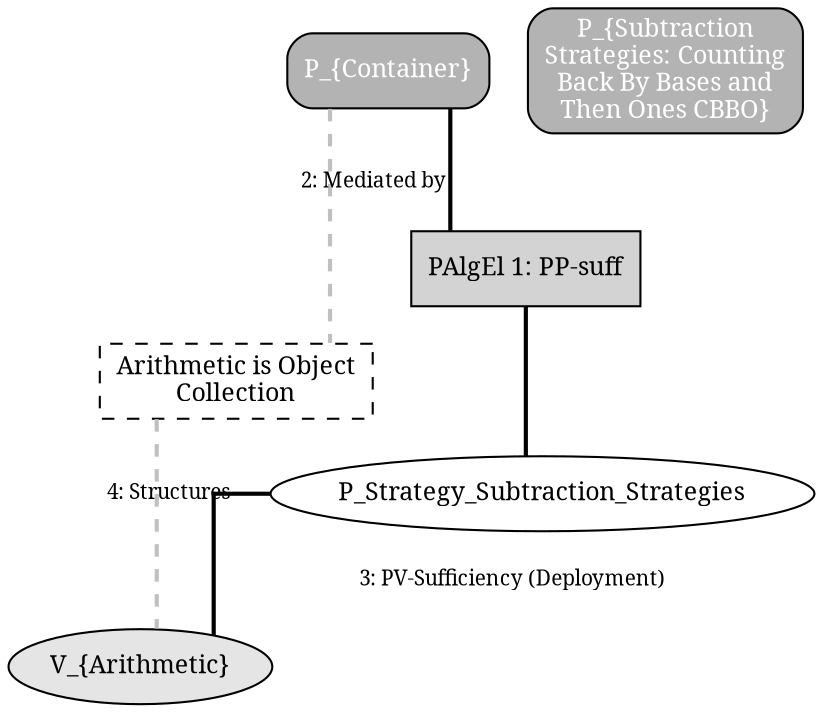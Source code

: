 // MUD for Subtraction_Strategies:_Counting_Back_By_Bases_and_Then_Ones_CBBO
digraph {
	graph [rankdir=TB splines=ortho]
	node [fontname=Serif fontsize=12]
	edge [arrowhead=stealth fontname=Serif fontsize=10 penwidth=2.0]
	P_Embodied_Container [label="P_{Container}" fillcolor=gray70 fontcolor=white shape=box style="filled,rounded"]
	"P_Strategy_Subtraction_Strategies:_Counting_Back_By_Bases_and_Then_Ones_CBBO" [label="P_{Subtraction\nStrategies: Counting\nBack By Bases and\nThen Ones CBBO}" fillcolor=gray70 fontcolor=white shape=box style="filled,rounded"]
	V_Arithmetic [label="V_{Arithmetic}" fillcolor=gray90 shape=ellipse style=filled]
	"Arithmetic is Object Collection" [label="Arithmetic is Object\nCollection" shape=box style=dashed]
	PAlgEl_1 [label="PAlgEl 1: PP-suff" fillcolor=lightgray fontcolor=black shape=box style=filled]
	P_Embodied_Container -> PAlgEl_1 [arrowhead=none color=black style=solid]
	PAlgEl_1 -> P_Strategy_Subtraction_Strategies:_Counting_Back_By_Bases_and_Then_Ones_CBBO [color=black style=solid]
	P_Embodied_Container -> "Arithmetic is Object Collection" [label="2: Mediated by" color=gray style=dashed]
	P_Strategy_Subtraction_Strategies:_Counting_Back_By_Bases_and_Then_Ones_CBBO -> V_Arithmetic [label="3: PV-Sufficiency (Deployment)" color=black style=solid]
	"Arithmetic is Object Collection" -> V_Arithmetic [label="4: Structures" color=gray style=dashed]
}
